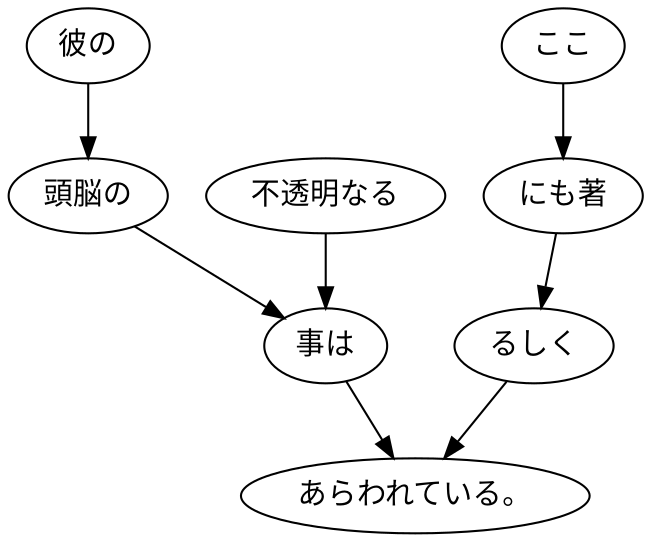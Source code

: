 digraph graph6374 {
	node0 [label="彼の"];
	node1 [label="頭脳の"];
	node2 [label="不透明なる"];
	node3 [label="事は"];
	node4 [label="ここ"];
	node5 [label="にも著"];
	node6 [label="るしく"];
	node7 [label="あらわれている。"];
	node0 -> node1;
	node1 -> node3;
	node2 -> node3;
	node3 -> node7;
	node4 -> node5;
	node5 -> node6;
	node6 -> node7;
}
